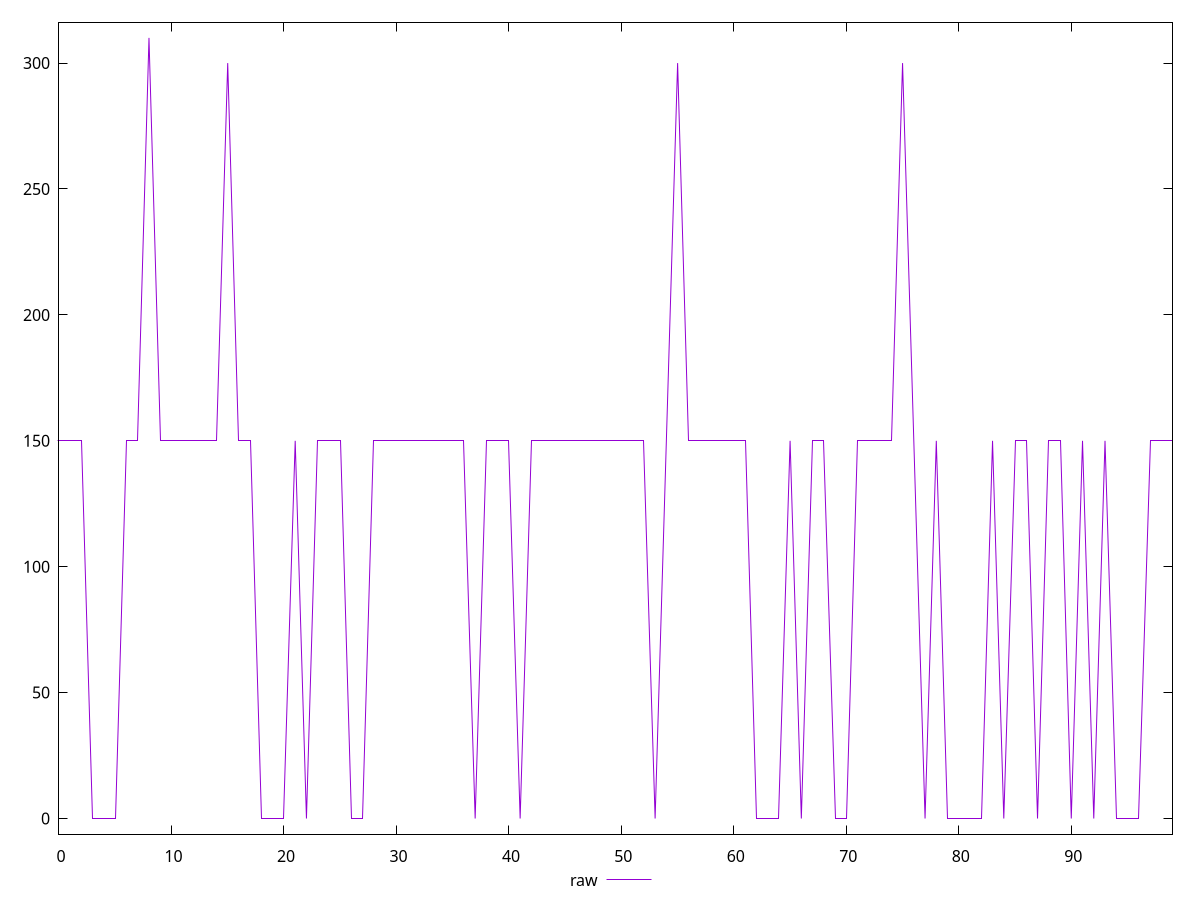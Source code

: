 reset

$raw <<EOF
0 150
1 150
2 150
3 0
4 0
5 0
6 150
7 150
8 310
9 150
10 150
11 150
12 150
13 150
14 150
15 300
16 150
17 150
18 0
19 0
20 0
21 150
22 0
23 150
24 150
25 150
26 0
27 0
28 150
29 150
30 150
31 150
32 150
33 150
34 150
35 150
36 150
37 0
38 150
39 150
40 150
41 0
42 150
43 150
44 150
45 150
46 150
47 150
48 150
49 150
50 150
51 150
52 150
53 0
54 150
55 300
56 150
57 150
58 150
59 150
60 150
61 150
62 0
63 0
64 0
65 150
66 0
67 150
68 150
69 0
70 0
71 150
72 150
73 150
74 150
75 300
76 150
77 0
78 150
79 0
80 0
81 0
82 0
83 150
84 0
85 150
86 150
87 0
88 150
89 150
90 0
91 150
92 0
93 150
94 0
95 0
96 0
97 150
98 150
99 150
EOF

set key outside below
set xrange [0:99]
set yrange [-6.2:316.2]
set trange [-6.2:316.2]
set terminal svg size 640, 500 enhanced background rgb 'white'
set output "report_00018_2021-02-10T15-25-16.877Z/uses-http2/samples/pages/raw/values.svg"

plot $raw title "raw" with line

reset
